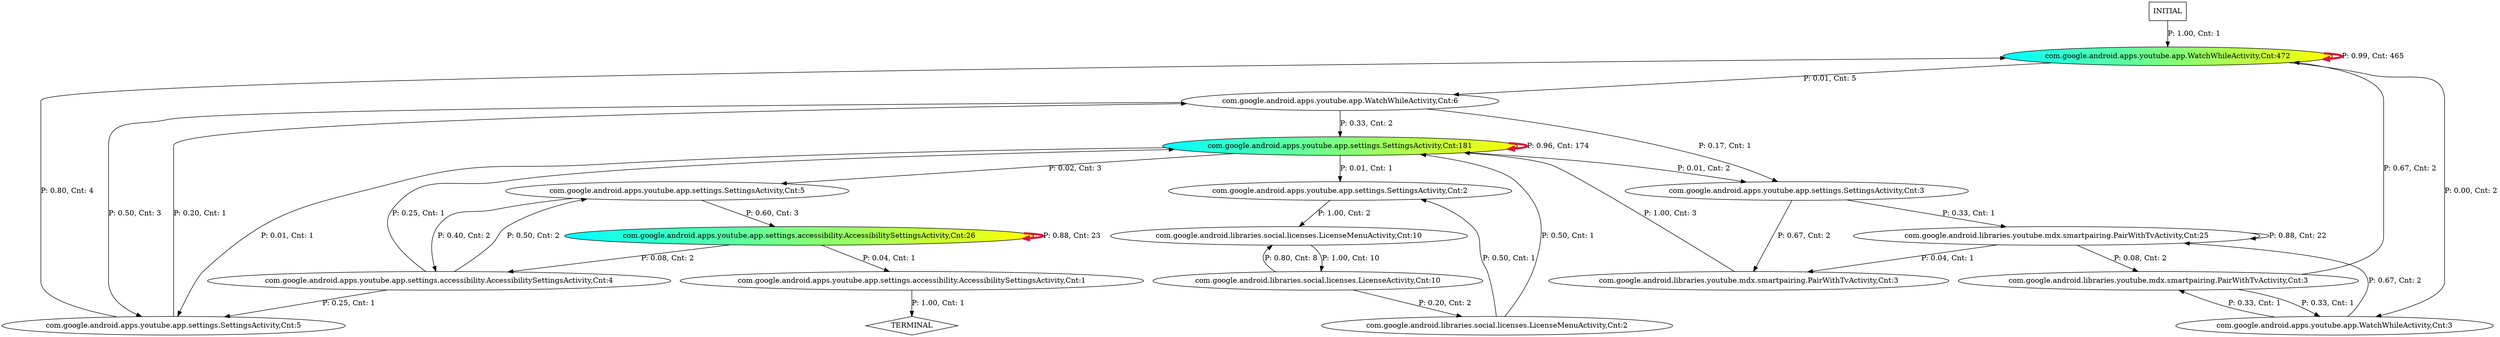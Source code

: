 digraph G {
  1 [label="com.google.android.apps.youtube.app.WatchWhileActivity,Cnt:472", fillcolor="cyan:yellow", style="filled"];
  7 [label="com.google.android.apps.youtube.app.settings.SettingsActivity,Cnt:181", fillcolor="cyan:yellow", style="filled"];
  10 [label="com.google.android.apps.youtube.app.settings.accessibility.AccessibilitySettingsActivity,Cnt:26", fillcolor="cyan:yellow", style="filled"];
  16 [label="com.google.android.libraries.youtube.mdx.smartpairing.PairWithTvActivity,Cnt:25"];
  11 [label="com.google.android.libraries.social.licenses.LicenseActivity,Cnt:10"];
  12 [label="com.google.android.libraries.social.licenses.LicenseMenuActivity,Cnt:10"];
  2 [label="com.google.android.apps.youtube.app.WatchWhileActivity,Cnt:6"];
  4 [label="com.google.android.apps.youtube.app.settings.SettingsActivity,Cnt:5"];
  5 [label="com.google.android.apps.youtube.app.settings.SettingsActivity,Cnt:5"];
  9 [label="com.google.android.apps.youtube.app.settings.accessibility.AccessibilitySettingsActivity,Cnt:4"];
  0 [label="com.google.android.apps.youtube.app.WatchWhileActivity,Cnt:3"];
  6 [label="com.google.android.apps.youtube.app.settings.SettingsActivity,Cnt:3"];
  14 [label="com.google.android.libraries.youtube.mdx.smartpairing.PairWithTvActivity,Cnt:3"];
  15 [label="com.google.android.libraries.youtube.mdx.smartpairing.PairWithTvActivity,Cnt:3"];
  3 [label="com.google.android.apps.youtube.app.settings.SettingsActivity,Cnt:2"];
  13 [label="com.google.android.libraries.social.licenses.LicenseMenuActivity,Cnt:2"];
  8 [label="com.google.android.apps.youtube.app.settings.accessibility.AccessibilitySettingsActivity,Cnt:1"];
  17 [label="TERMINAL",shape=diamond];
  18 [label="INITIAL",shape=box];
1->1 [label="P: 0.99, Cnt: 465", color="crimson", penwidth=4];
7->7 [label="P: 0.96, Cnt: 174", color="crimson", penwidth=4];
10->10 [label="P: 0.88, Cnt: 23", color="crimson", penwidth=4];
16->16 [label="P: 0.88, Cnt: 22"];
12->11 [label="P: 1.00, Cnt: 10"];
11->12 [label="P: 0.80, Cnt: 8"];
1->2 [label="P: 0.01, Cnt: 5"];
4->1 [label="P: 0.80, Cnt: 4"];
2->4 [label="P: 0.50, Cnt: 3"];
5->10 [label="P: 0.60, Cnt: 3"];
7->5 [label="P: 0.02, Cnt: 3"];
14->7 [label="P: 1.00, Cnt: 3"];
0->16 [label="P: 0.67, Cnt: 2"];
1->0 [label="P: 0.00, Cnt: 2"];
2->7 [label="P: 0.33, Cnt: 2"];
3->12 [label="P: 1.00, Cnt: 2"];
5->9 [label="P: 0.40, Cnt: 2"];
6->14 [label="P: 0.67, Cnt: 2"];
7->6 [label="P: 0.01, Cnt: 2"];
9->5 [label="P: 0.50, Cnt: 2"];
10->9 [label="P: 0.08, Cnt: 2"];
11->13 [label="P: 0.20, Cnt: 2"];
15->1 [label="P: 0.67, Cnt: 2"];
16->15 [label="P: 0.08, Cnt: 2"];
0->15 [label="P: 0.33, Cnt: 1"];
2->6 [label="P: 0.17, Cnt: 1"];
4->2 [label="P: 0.20, Cnt: 1"];
6->16 [label="P: 0.33, Cnt: 1"];
7->3 [label="P: 0.01, Cnt: 1"];
7->4 [label="P: 0.01, Cnt: 1"];
8->17 [label="P: 1.00, Cnt: 1"];
9->7 [label="P: 0.25, Cnt: 1"];
9->4 [label="P: 0.25, Cnt: 1"];
10->8 [label="P: 0.04, Cnt: 1"];
13->7 [label="P: 0.50, Cnt: 1"];
13->3 [label="P: 0.50, Cnt: 1"];
15->0 [label="P: 0.33, Cnt: 1"];
16->14 [label="P: 0.04, Cnt: 1"];
18->1 [label="P: 1.00, Cnt: 1"];
}
